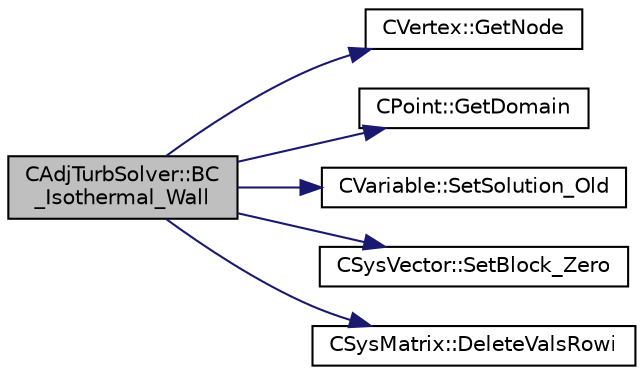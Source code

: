 digraph "CAdjTurbSolver::BC_Isothermal_Wall"
{
  edge [fontname="Helvetica",fontsize="10",labelfontname="Helvetica",labelfontsize="10"];
  node [fontname="Helvetica",fontsize="10",shape=record];
  rankdir="LR";
  Node98 [label="CAdjTurbSolver::BC\l_Isothermal_Wall",height=0.2,width=0.4,color="black", fillcolor="grey75", style="filled", fontcolor="black"];
  Node98 -> Node99 [color="midnightblue",fontsize="10",style="solid",fontname="Helvetica"];
  Node99 [label="CVertex::GetNode",height=0.2,width=0.4,color="black", fillcolor="white", style="filled",URL="$class_c_vertex.html#a95c513bf927464157ed96b6c79779a1f",tooltip="Get the node of the vertex. "];
  Node98 -> Node100 [color="midnightblue",fontsize="10",style="solid",fontname="Helvetica"];
  Node100 [label="CPoint::GetDomain",height=0.2,width=0.4,color="black", fillcolor="white", style="filled",URL="$class_c_point.html#a1d7e22a60d4cfef356af1cba2bab3e55",tooltip="For parallel computation, its indicates if a point must be computed or not. "];
  Node98 -> Node101 [color="midnightblue",fontsize="10",style="solid",fontname="Helvetica"];
  Node101 [label="CVariable::SetSolution_Old",height=0.2,width=0.4,color="black", fillcolor="white", style="filled",URL="$class_c_variable.html#a6ee4d8d450971204cc054a33d6473732",tooltip="Set the value of the old solution. "];
  Node98 -> Node102 [color="midnightblue",fontsize="10",style="solid",fontname="Helvetica"];
  Node102 [label="CSysVector::SetBlock_Zero",height=0.2,width=0.4,color="black", fillcolor="white", style="filled",URL="$class_c_sys_vector.html#a9dedcec16bd6d95575de5b99e7a07e78",tooltip="Set the residual to zero. "];
  Node98 -> Node103 [color="midnightblue",fontsize="10",style="solid",fontname="Helvetica"];
  Node103 [label="CSysMatrix::DeleteValsRowi",height=0.2,width=0.4,color="black", fillcolor="white", style="filled",URL="$class_c_sys_matrix.html#a9473b0224c9b9a2749571db0bbd22a70",tooltip="Deletes the values of the row i of the sparse matrix. "];
}
